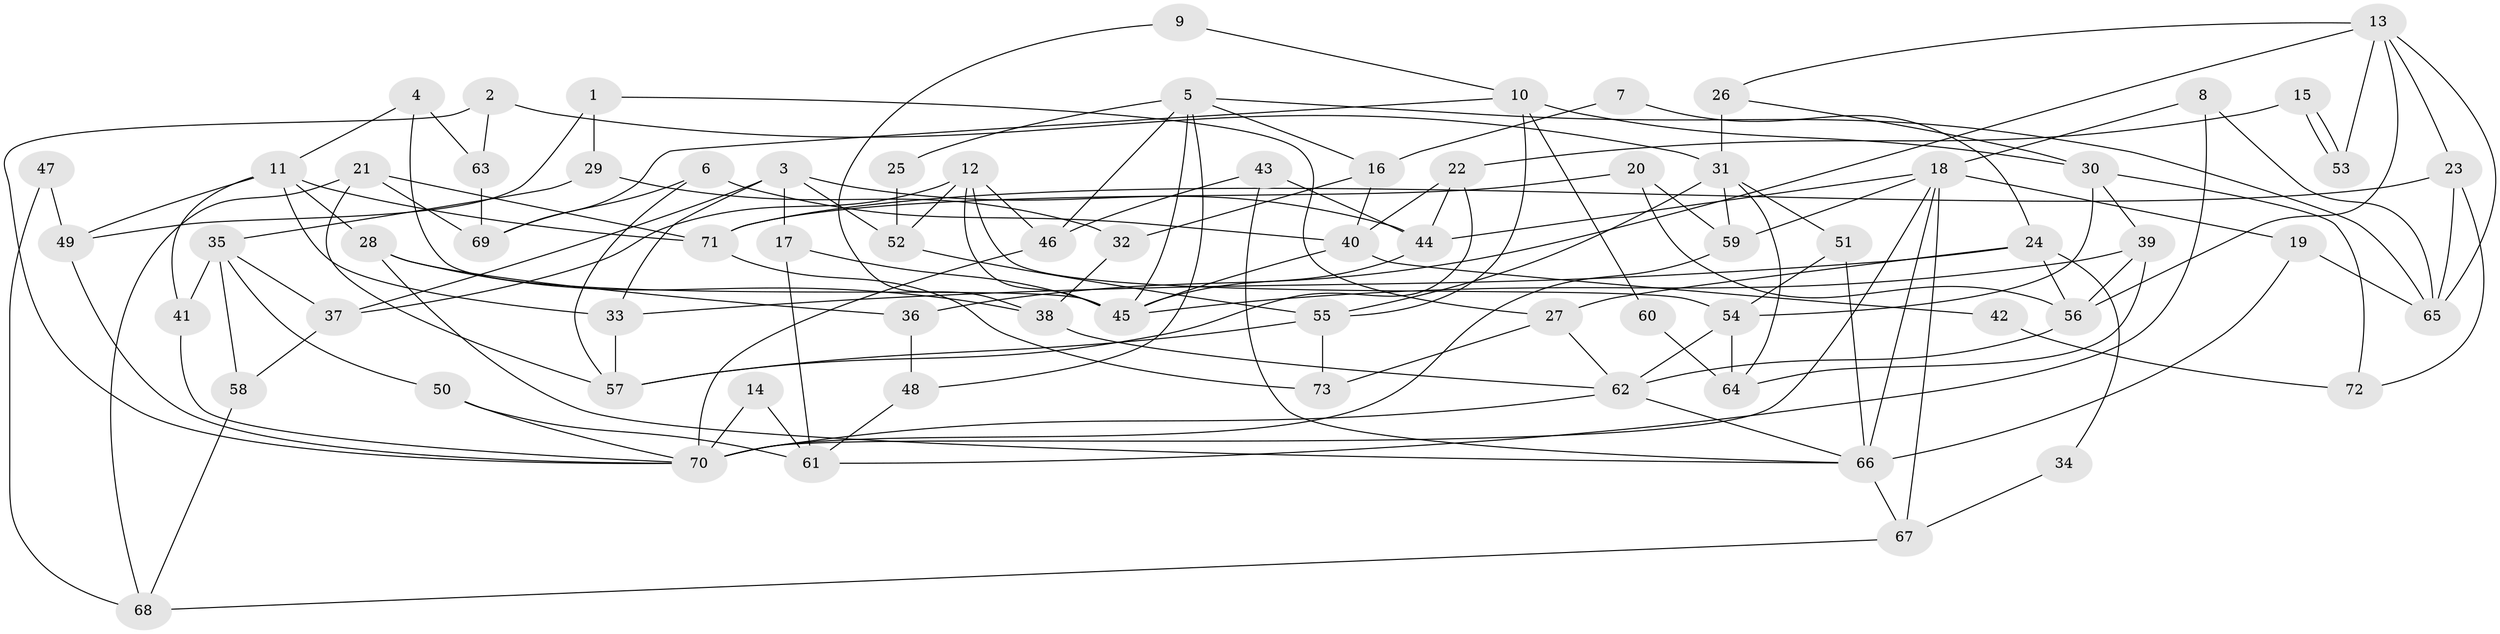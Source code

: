 // Generated by graph-tools (version 1.1) at 2025/36/03/09/25 02:36:15]
// undirected, 73 vertices, 146 edges
graph export_dot {
graph [start="1"]
  node [color=gray90,style=filled];
  1;
  2;
  3;
  4;
  5;
  6;
  7;
  8;
  9;
  10;
  11;
  12;
  13;
  14;
  15;
  16;
  17;
  18;
  19;
  20;
  21;
  22;
  23;
  24;
  25;
  26;
  27;
  28;
  29;
  30;
  31;
  32;
  33;
  34;
  35;
  36;
  37;
  38;
  39;
  40;
  41;
  42;
  43;
  44;
  45;
  46;
  47;
  48;
  49;
  50;
  51;
  52;
  53;
  54;
  55;
  56;
  57;
  58;
  59;
  60;
  61;
  62;
  63;
  64;
  65;
  66;
  67;
  68;
  69;
  70;
  71;
  72;
  73;
  1 -- 27;
  1 -- 49;
  1 -- 29;
  2 -- 70;
  2 -- 31;
  2 -- 63;
  3 -- 37;
  3 -- 52;
  3 -- 17;
  3 -- 33;
  3 -- 44;
  4 -- 11;
  4 -- 63;
  4 -- 45;
  5 -- 45;
  5 -- 65;
  5 -- 16;
  5 -- 25;
  5 -- 46;
  5 -- 48;
  6 -- 57;
  6 -- 40;
  6 -- 69;
  7 -- 24;
  7 -- 16;
  8 -- 61;
  8 -- 18;
  8 -- 65;
  9 -- 38;
  9 -- 10;
  10 -- 55;
  10 -- 30;
  10 -- 60;
  10 -- 69;
  11 -- 33;
  11 -- 71;
  11 -- 28;
  11 -- 41;
  11 -- 49;
  12 -- 45;
  12 -- 46;
  12 -- 37;
  12 -- 52;
  12 -- 54;
  13 -- 56;
  13 -- 65;
  13 -- 23;
  13 -- 26;
  13 -- 36;
  13 -- 53;
  14 -- 61;
  14 -- 70;
  15 -- 53;
  15 -- 53;
  15 -- 22;
  16 -- 40;
  16 -- 32;
  17 -- 45;
  17 -- 61;
  18 -- 70;
  18 -- 19;
  18 -- 44;
  18 -- 59;
  18 -- 66;
  18 -- 67;
  19 -- 66;
  19 -- 65;
  20 -- 56;
  20 -- 59;
  20 -- 71;
  21 -- 69;
  21 -- 68;
  21 -- 57;
  21 -- 71;
  22 -- 57;
  22 -- 44;
  22 -- 40;
  23 -- 71;
  23 -- 65;
  23 -- 72;
  24 -- 56;
  24 -- 33;
  24 -- 27;
  24 -- 34;
  25 -- 52;
  26 -- 31;
  26 -- 30;
  27 -- 62;
  27 -- 73;
  28 -- 66;
  28 -- 36;
  28 -- 38;
  29 -- 32;
  29 -- 35;
  30 -- 54;
  30 -- 39;
  30 -- 72;
  31 -- 59;
  31 -- 51;
  31 -- 55;
  31 -- 64;
  32 -- 38;
  33 -- 57;
  34 -- 67;
  35 -- 50;
  35 -- 37;
  35 -- 41;
  35 -- 58;
  36 -- 48;
  37 -- 58;
  38 -- 62;
  39 -- 45;
  39 -- 56;
  39 -- 64;
  40 -- 45;
  40 -- 42;
  41 -- 70;
  42 -- 72;
  43 -- 44;
  43 -- 46;
  43 -- 66;
  44 -- 45;
  46 -- 70;
  47 -- 68;
  47 -- 49;
  48 -- 61;
  49 -- 70;
  50 -- 70;
  50 -- 61;
  51 -- 54;
  51 -- 66;
  52 -- 55;
  54 -- 64;
  54 -- 62;
  55 -- 73;
  55 -- 57;
  56 -- 62;
  58 -- 68;
  59 -- 70;
  60 -- 64;
  62 -- 66;
  62 -- 70;
  63 -- 69;
  66 -- 67;
  67 -- 68;
  71 -- 73;
}
